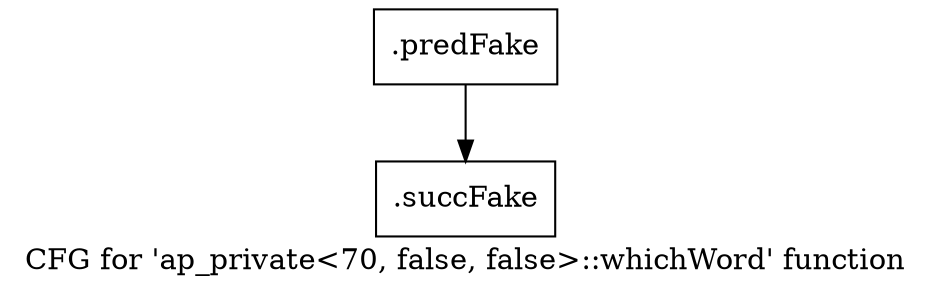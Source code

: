 digraph "CFG for 'ap_private\<70, false, false\>::whichWord' function" {
	label="CFG for 'ap_private\<70, false, false\>::whichWord' function";

	Node0x5d76930 [shape=record,filename="",linenumber="",label="{.predFake}"];
	Node0x5d76930 -> Node0x6282aa0[ callList="" memoryops="" filename="/mnt/xilinx/Vitis_HLS/2021.2/include/etc/ap_private.h" execusionnum="20"];
	Node0x6282aa0 [shape=record,filename="/mnt/xilinx/Vitis_HLS/2021.2/include/etc/ap_private.h",linenumber="3505",label="{.succFake}"];
}

